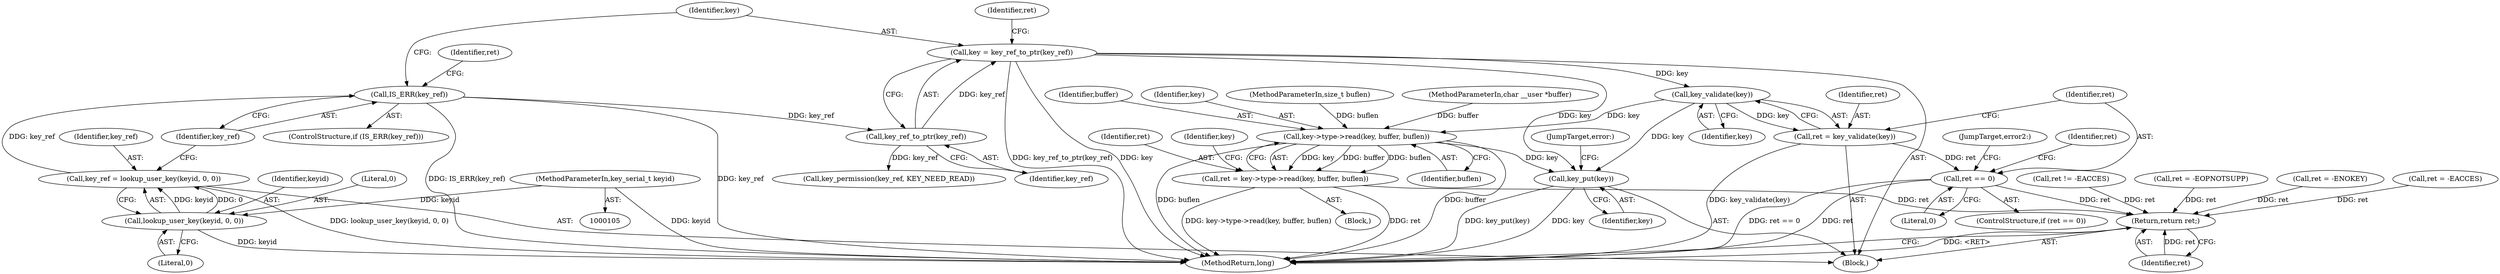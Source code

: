 digraph "0_linux_b4a1b4f5047e4f54e194681125c74c0aa64d637d@pointer" {
"1000161" [label="(Call,key_validate(key))"];
"1000128" [label="(Call,key = key_ref_to_ptr(key_ref))"];
"1000130" [label="(Call,key_ref_to_ptr(key_ref))"];
"1000120" [label="(Call,IS_ERR(key_ref))"];
"1000113" [label="(Call,key_ref = lookup_user_key(keyid, 0, 0))"];
"1000115" [label="(Call,lookup_user_key(keyid, 0, 0))"];
"1000106" [label="(MethodParameterIn,key_serial_t keyid)"];
"1000159" [label="(Call,ret = key_validate(key))"];
"1000164" [label="(Call,ret == 0)"];
"1000199" [label="(Return,return ret;)"];
"1000186" [label="(Call,key->type->read(key, buffer, buflen))"];
"1000184" [label="(Call,ret = key->type->read(key, buffer, buflen))"];
"1000196" [label="(Call,key_put(key))"];
"1000133" [label="(Identifier,ret)"];
"1000116" [label="(Identifier,keyid)"];
"1000143" [label="(Call,ret != -EACCES)"];
"1000161" [label="(Call,key_validate(key))"];
"1000124" [label="(Identifier,ret)"];
"1000114" [label="(Identifier,key_ref)"];
"1000128" [label="(Call,key = key_ref_to_ptr(key_ref))"];
"1000168" [label="(Call,ret = -EOPNOTSUPP)"];
"1000200" [label="(Identifier,ret)"];
"1000134" [label="(Call,key_permission(key_ref, KEY_NEED_READ))"];
"1000186" [label="(Call,key->type->read(key, buffer, buflen))"];
"1000118" [label="(Literal,0)"];
"1000184" [label="(Call,ret = key->type->read(key, buffer, buflen))"];
"1000123" [label="(Call,ret = -ENOKEY)"];
"1000195" [label="(JumpTarget,error2:)"];
"1000166" [label="(Literal,0)"];
"1000115" [label="(Call,lookup_user_key(keyid, 0, 0))"];
"1000119" [label="(ControlStructure,if (IS_ERR(key_ref)))"];
"1000164" [label="(Call,ret == 0)"];
"1000159" [label="(Call,ret = key_validate(key))"];
"1000198" [label="(JumpTarget,error:)"];
"1000120" [label="(Call,IS_ERR(key_ref))"];
"1000162" [label="(Identifier,key)"];
"1000187" [label="(Identifier,key)"];
"1000129" [label="(Identifier,key)"];
"1000108" [label="(MethodParameterIn,size_t buflen)"];
"1000197" [label="(Identifier,key)"];
"1000178" [label="(Block,)"];
"1000130" [label="(Call,key_ref_to_ptr(key_ref))"];
"1000201" [label="(MethodReturn,long)"];
"1000117" [label="(Literal,0)"];
"1000189" [label="(Identifier,buflen)"];
"1000107" [label="(MethodParameterIn,char __user *buffer)"];
"1000121" [label="(Identifier,key_ref)"];
"1000106" [label="(MethodParameterIn,key_serial_t keyid)"];
"1000196" [label="(Call,key_put(key))"];
"1000163" [label="(ControlStructure,if (ret == 0))"];
"1000113" [label="(Call,key_ref = lookup_user_key(keyid, 0, 0))"];
"1000153" [label="(Call,ret = -EACCES)"];
"1000109" [label="(Block,)"];
"1000188" [label="(Identifier,buffer)"];
"1000160" [label="(Identifier,ret)"];
"1000193" [label="(Identifier,key)"];
"1000131" [label="(Identifier,key_ref)"];
"1000185" [label="(Identifier,ret)"];
"1000199" [label="(Return,return ret;)"];
"1000169" [label="(Identifier,ret)"];
"1000165" [label="(Identifier,ret)"];
"1000161" -> "1000159"  [label="AST: "];
"1000161" -> "1000162"  [label="CFG: "];
"1000162" -> "1000161"  [label="AST: "];
"1000159" -> "1000161"  [label="CFG: "];
"1000161" -> "1000159"  [label="DDG: key"];
"1000128" -> "1000161"  [label="DDG: key"];
"1000161" -> "1000186"  [label="DDG: key"];
"1000161" -> "1000196"  [label="DDG: key"];
"1000128" -> "1000109"  [label="AST: "];
"1000128" -> "1000130"  [label="CFG: "];
"1000129" -> "1000128"  [label="AST: "];
"1000130" -> "1000128"  [label="AST: "];
"1000133" -> "1000128"  [label="CFG: "];
"1000128" -> "1000201"  [label="DDG: key_ref_to_ptr(key_ref)"];
"1000128" -> "1000201"  [label="DDG: key"];
"1000130" -> "1000128"  [label="DDG: key_ref"];
"1000128" -> "1000196"  [label="DDG: key"];
"1000130" -> "1000131"  [label="CFG: "];
"1000131" -> "1000130"  [label="AST: "];
"1000120" -> "1000130"  [label="DDG: key_ref"];
"1000130" -> "1000134"  [label="DDG: key_ref"];
"1000120" -> "1000119"  [label="AST: "];
"1000120" -> "1000121"  [label="CFG: "];
"1000121" -> "1000120"  [label="AST: "];
"1000124" -> "1000120"  [label="CFG: "];
"1000129" -> "1000120"  [label="CFG: "];
"1000120" -> "1000201"  [label="DDG: key_ref"];
"1000120" -> "1000201"  [label="DDG: IS_ERR(key_ref)"];
"1000113" -> "1000120"  [label="DDG: key_ref"];
"1000113" -> "1000109"  [label="AST: "];
"1000113" -> "1000115"  [label="CFG: "];
"1000114" -> "1000113"  [label="AST: "];
"1000115" -> "1000113"  [label="AST: "];
"1000121" -> "1000113"  [label="CFG: "];
"1000113" -> "1000201"  [label="DDG: lookup_user_key(keyid, 0, 0)"];
"1000115" -> "1000113"  [label="DDG: keyid"];
"1000115" -> "1000113"  [label="DDG: 0"];
"1000115" -> "1000118"  [label="CFG: "];
"1000116" -> "1000115"  [label="AST: "];
"1000117" -> "1000115"  [label="AST: "];
"1000118" -> "1000115"  [label="AST: "];
"1000115" -> "1000201"  [label="DDG: keyid"];
"1000106" -> "1000115"  [label="DDG: keyid"];
"1000106" -> "1000105"  [label="AST: "];
"1000106" -> "1000201"  [label="DDG: keyid"];
"1000159" -> "1000109"  [label="AST: "];
"1000160" -> "1000159"  [label="AST: "];
"1000165" -> "1000159"  [label="CFG: "];
"1000159" -> "1000201"  [label="DDG: key_validate(key)"];
"1000159" -> "1000164"  [label="DDG: ret"];
"1000164" -> "1000163"  [label="AST: "];
"1000164" -> "1000166"  [label="CFG: "];
"1000165" -> "1000164"  [label="AST: "];
"1000166" -> "1000164"  [label="AST: "];
"1000169" -> "1000164"  [label="CFG: "];
"1000195" -> "1000164"  [label="CFG: "];
"1000164" -> "1000201"  [label="DDG: ret == 0"];
"1000164" -> "1000201"  [label="DDG: ret"];
"1000164" -> "1000199"  [label="DDG: ret"];
"1000199" -> "1000109"  [label="AST: "];
"1000199" -> "1000200"  [label="CFG: "];
"1000200" -> "1000199"  [label="AST: "];
"1000201" -> "1000199"  [label="CFG: "];
"1000199" -> "1000201"  [label="DDG: <RET>"];
"1000200" -> "1000199"  [label="DDG: ret"];
"1000184" -> "1000199"  [label="DDG: ret"];
"1000168" -> "1000199"  [label="DDG: ret"];
"1000143" -> "1000199"  [label="DDG: ret"];
"1000153" -> "1000199"  [label="DDG: ret"];
"1000123" -> "1000199"  [label="DDG: ret"];
"1000186" -> "1000184"  [label="AST: "];
"1000186" -> "1000189"  [label="CFG: "];
"1000187" -> "1000186"  [label="AST: "];
"1000188" -> "1000186"  [label="AST: "];
"1000189" -> "1000186"  [label="AST: "];
"1000184" -> "1000186"  [label="CFG: "];
"1000186" -> "1000201"  [label="DDG: buflen"];
"1000186" -> "1000201"  [label="DDG: buffer"];
"1000186" -> "1000184"  [label="DDG: key"];
"1000186" -> "1000184"  [label="DDG: buffer"];
"1000186" -> "1000184"  [label="DDG: buflen"];
"1000107" -> "1000186"  [label="DDG: buffer"];
"1000108" -> "1000186"  [label="DDG: buflen"];
"1000186" -> "1000196"  [label="DDG: key"];
"1000184" -> "1000178"  [label="AST: "];
"1000185" -> "1000184"  [label="AST: "];
"1000193" -> "1000184"  [label="CFG: "];
"1000184" -> "1000201"  [label="DDG: ret"];
"1000184" -> "1000201"  [label="DDG: key->type->read(key, buffer, buflen)"];
"1000196" -> "1000109"  [label="AST: "];
"1000196" -> "1000197"  [label="CFG: "];
"1000197" -> "1000196"  [label="AST: "];
"1000198" -> "1000196"  [label="CFG: "];
"1000196" -> "1000201"  [label="DDG: key"];
"1000196" -> "1000201"  [label="DDG: key_put(key)"];
}
